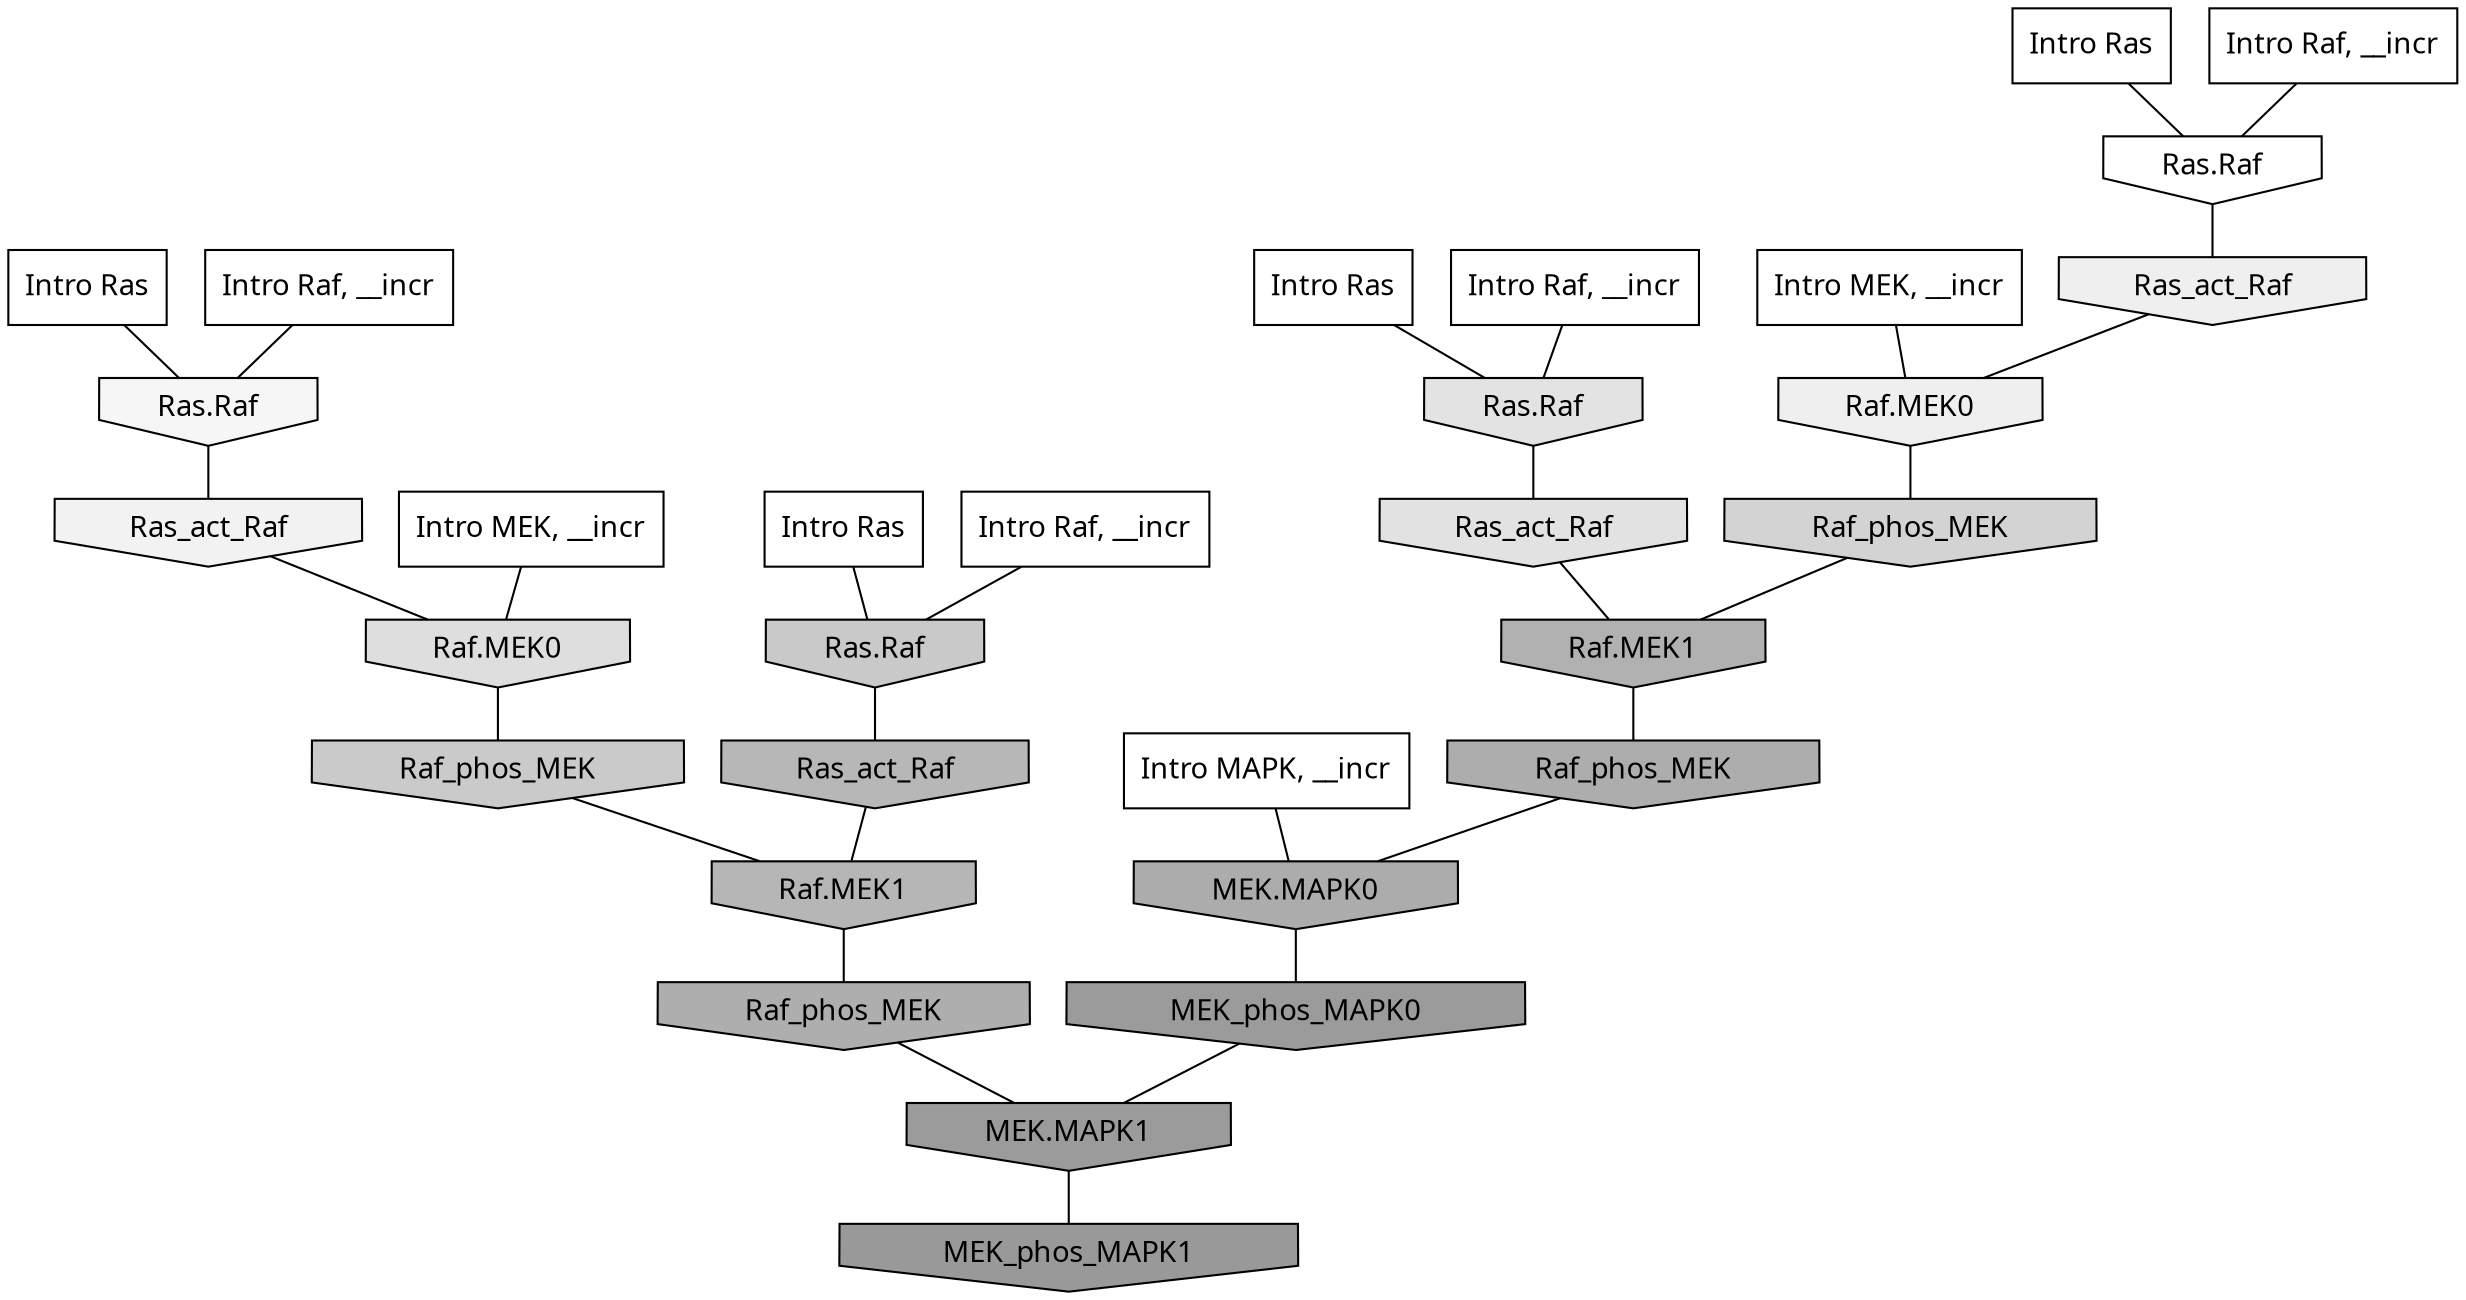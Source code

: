 digraph G{
  rankdir="TB";
  ranksep=0.30;
  node [fontname="CMU Serif"];
  edge [fontname="CMU Serif"];
  
  2 [label="Intro Ras", shape=rectangle, style=filled, fillcolor="0.000 0.000 1.000"]
  
  12 [label="Intro Ras", shape=rectangle, style=filled, fillcolor="0.000 0.000 1.000"]
  
  22 [label="Intro Ras", shape=rectangle, style=filled, fillcolor="0.000 0.000 1.000"]
  
  90 [label="Intro Ras", shape=rectangle, style=filled, fillcolor="0.000 0.000 1.000"]
  
  117 [label="Intro Raf, __incr", shape=rectangle, style=filled, fillcolor="0.000 0.000 1.000"]
  
  256 [label="Intro Raf, __incr", shape=rectangle, style=filled, fillcolor="0.000 0.000 1.000"]
  
  411 [label="Intro Raf, __incr", shape=rectangle, style=filled, fillcolor="0.000 0.000 1.000"]
  
  622 [label="Intro Raf, __incr", shape=rectangle, style=filled, fillcolor="0.000 0.000 1.000"]
  
  1166 [label="Intro MEK, __incr", shape=rectangle, style=filled, fillcolor="0.000 0.000 1.000"]
  
  1777 [label="Intro MEK, __incr", shape=rectangle, style=filled, fillcolor="0.000 0.000 1.000"]
  
  2481 [label="Intro MAPK, __incr", shape=rectangle, style=filled, fillcolor="0.000 0.000 1.000"]
  
  3297 [label="Ras.Raf", shape=invhouse, style=filled, fillcolor="0.000 0.000 1.000"]
  
  3562 [label="Ras.Raf", shape=invhouse, style=filled, fillcolor="0.000 0.000 0.964"]
  
  3738 [label="Ras_act_Raf", shape=invhouse, style=filled, fillcolor="0.000 0.000 0.947"]
  
  3925 [label="Ras_act_Raf", shape=invhouse, style=filled, fillcolor="0.000 0.000 0.934"]
  
  3928 [label="Raf.MEK0", shape=invhouse, style=filled, fillcolor="0.000 0.000 0.934"]
  
  4685 [label="Ras.Raf", shape=invhouse, style=filled, fillcolor="0.000 0.000 0.889"]
  
  4763 [label="Ras_act_Raf", shape=invhouse, style=filled, fillcolor="0.000 0.000 0.884"]
  
  5031 [label="Raf.MEK0", shape=invhouse, style=filled, fillcolor="0.000 0.000 0.869"]
  
  5791 [label="Raf_phos_MEK", shape=invhouse, style=filled, fillcolor="0.000 0.000 0.828"]
  
  6666 [label="Raf_phos_MEK", shape=invhouse, style=filled, fillcolor="0.000 0.000 0.791"]
  
  6745 [label="Ras.Raf", shape=invhouse, style=filled, fillcolor="0.000 0.000 0.789"]
  
  9368 [label="Ras_act_Raf", shape=invhouse, style=filled, fillcolor="0.000 0.000 0.715"]
  
  9374 [label="Raf.MEK1", shape=invhouse, style=filled, fillcolor="0.000 0.000 0.714"]
  
  10465 [label="Raf.MEK1", shape=invhouse, style=filled, fillcolor="0.000 0.000 0.693"]
  
  10968 [label="Raf_phos_MEK", shape=invhouse, style=filled, fillcolor="0.000 0.000 0.683"]
  
  11232 [label="Raf_phos_MEK", shape=invhouse, style=filled, fillcolor="0.000 0.000 0.679"]
  
  11537 [label="MEK.MAPK0", shape=invhouse, style=filled, fillcolor="0.000 0.000 0.673"]
  
  15995 [label="MEK_phos_MAPK0", shape=invhouse, style=filled, fillcolor="0.000 0.000 0.607"]
  
  16008 [label="MEK.MAPK1", shape=invhouse, style=filled, fillcolor="0.000 0.000 0.607"]
  
  16336 [label="MEK_phos_MAPK1", shape=invhouse, style=filled, fillcolor="0.000 0.000 0.600"]
  
  
  16008 -> 16336 [dir=none, color="0.000 0.000 0.000"] 
  15995 -> 16008 [dir=none, color="0.000 0.000 0.000"] 
  11537 -> 15995 [dir=none, color="0.000 0.000 0.000"] 
  11232 -> 11537 [dir=none, color="0.000 0.000 0.000"] 
  10968 -> 16008 [dir=none, color="0.000 0.000 0.000"] 
  10465 -> 11232 [dir=none, color="0.000 0.000 0.000"] 
  9374 -> 10968 [dir=none, color="0.000 0.000 0.000"] 
  9368 -> 9374 [dir=none, color="0.000 0.000 0.000"] 
  6745 -> 9368 [dir=none, color="0.000 0.000 0.000"] 
  6666 -> 9374 [dir=none, color="0.000 0.000 0.000"] 
  5791 -> 10465 [dir=none, color="0.000 0.000 0.000"] 
  5031 -> 6666 [dir=none, color="0.000 0.000 0.000"] 
  4763 -> 10465 [dir=none, color="0.000 0.000 0.000"] 
  4685 -> 4763 [dir=none, color="0.000 0.000 0.000"] 
  3928 -> 5791 [dir=none, color="0.000 0.000 0.000"] 
  3925 -> 3928 [dir=none, color="0.000 0.000 0.000"] 
  3738 -> 5031 [dir=none, color="0.000 0.000 0.000"] 
  3562 -> 3738 [dir=none, color="0.000 0.000 0.000"] 
  3297 -> 3925 [dir=none, color="0.000 0.000 0.000"] 
  2481 -> 11537 [dir=none, color="0.000 0.000 0.000"] 
  1777 -> 5031 [dir=none, color="0.000 0.000 0.000"] 
  1166 -> 3928 [dir=none, color="0.000 0.000 0.000"] 
  622 -> 3297 [dir=none, color="0.000 0.000 0.000"] 
  411 -> 3562 [dir=none, color="0.000 0.000 0.000"] 
  256 -> 4685 [dir=none, color="0.000 0.000 0.000"] 
  117 -> 6745 [dir=none, color="0.000 0.000 0.000"] 
  90 -> 4685 [dir=none, color="0.000 0.000 0.000"] 
  22 -> 3297 [dir=none, color="0.000 0.000 0.000"] 
  12 -> 6745 [dir=none, color="0.000 0.000 0.000"] 
  2 -> 3562 [dir=none, color="0.000 0.000 0.000"] 
  
  }
